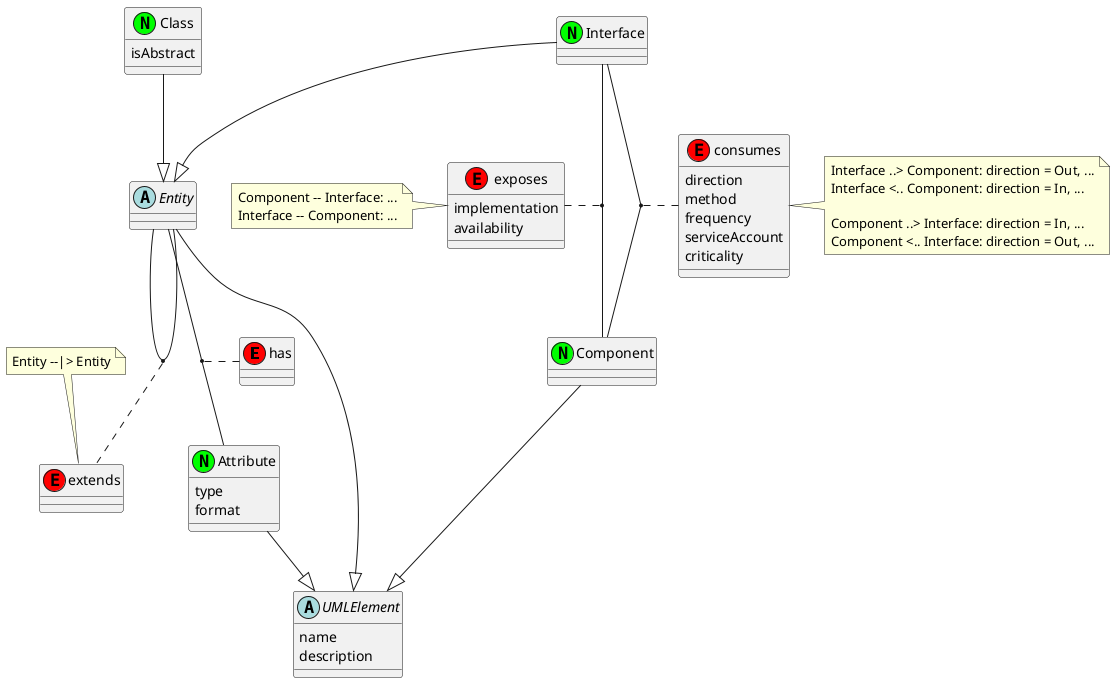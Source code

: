 @startuml
class has << (E,#FF0000) >> {
}

class extends << (E,#FF0000) >> {
}
note top
  Entity --|> Entity
end note

class exposes << (E,#FF0000) >> {
  implementation
  availability
}
note left
  Component -- Interface: ...
  Interface -- Component: ...
end note

class consumes << (E,#FF0000) >> {
  direction
  method
  frequency
  serviceAccount
  criticality
}
note right
  Interface ..> Component: direction = Out, ...
  Interface <.. Component: direction = In, ...

  Component ..> Interface: direction = In, ...
  Component <.. Interface: direction = Out, ...
end note

abstract class UMLElement {
  name
  description
}

abstract class Entity {
}
Entity --|> UMLElement
Entity -- Entity
(Entity, Entity) .. extends
Entity -- Attribute
(Entity, Attribute) .. has

class Class << (N,#00FF00) >> {
  isAbstract
}
Class --|> Entity

class Interface << (N,#00FF00) >> {
}
Interface --|> Entity
Interface -- Component
(Interface, Component) .. exposes
Interface -- Component
(Interface, Component) .. consumes

class Attribute << (N,#00FF00) >> {
  type
  format
}
Attribute --|> UMLElement

class Component << (N,#00FF00) >> {
}
Component --|> UMLElement
@enduml

